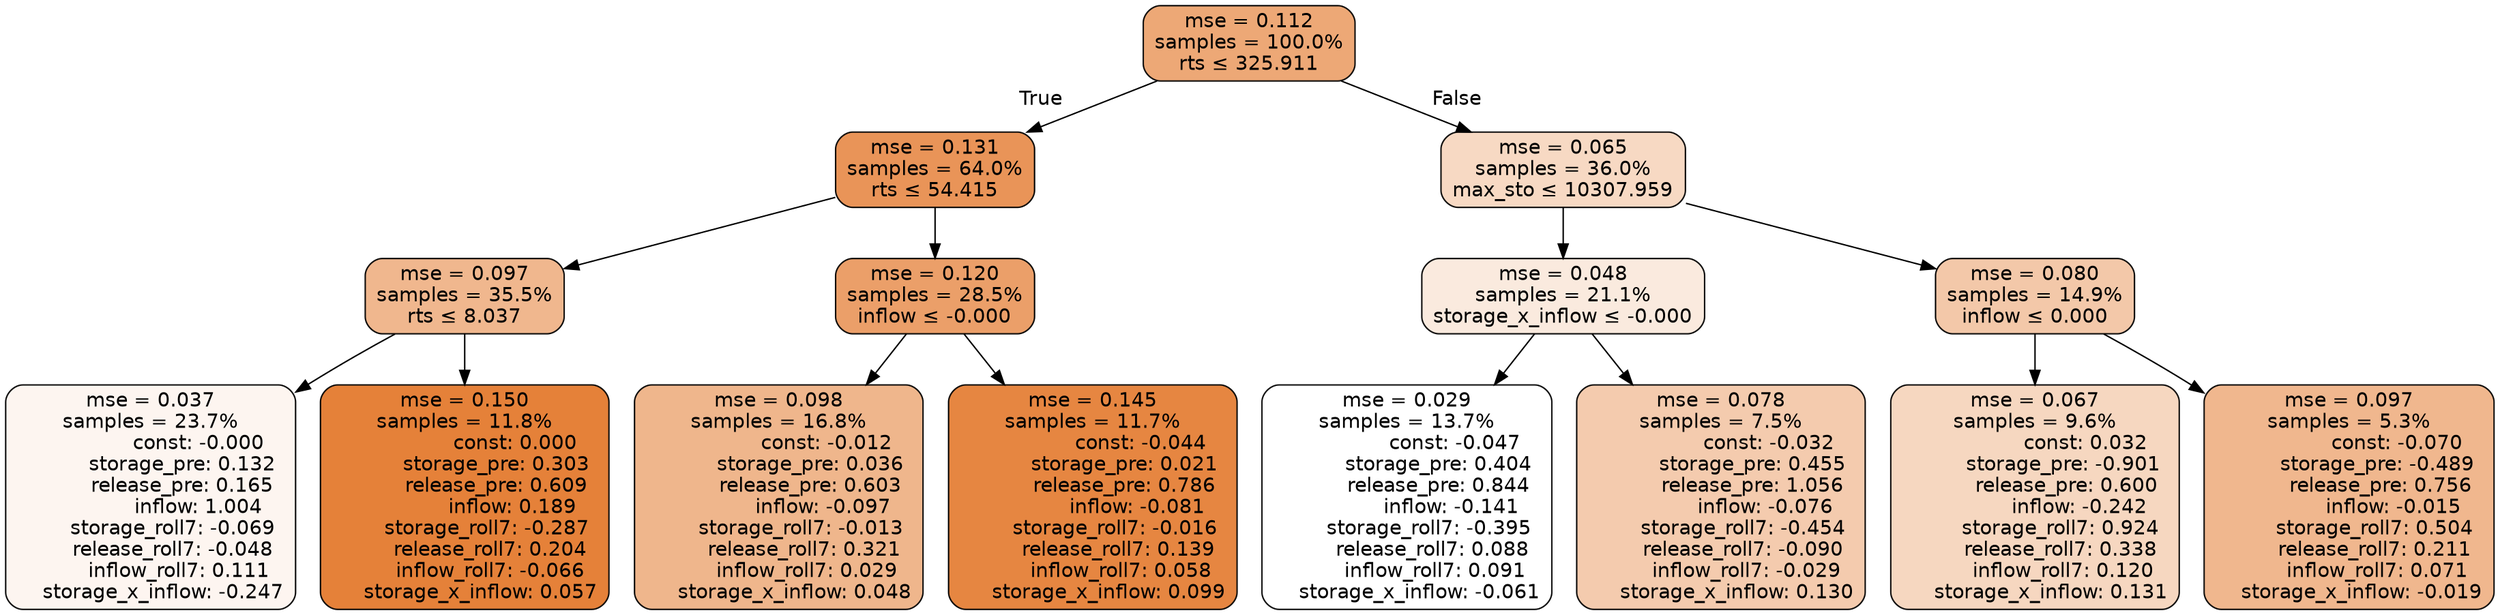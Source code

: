 digraph tree {
bgcolor="transparent"
node [shape=rectangle, style="filled, rounded", color="black", fontname=helvetica] ;
edge [fontname=helvetica] ;
	"0" [label="mse = 0.112
samples = 100.0%
rts &le; 325.911", fillcolor="#eda876"]
	"1" [label="mse = 0.131
samples = 64.0%
rts &le; 54.415", fillcolor="#e99458"]
	"2" [label="mse = 0.097
samples = 35.5%
rts &le; 8.037", fillcolor="#f0b78e"]
	"3" [label="mse = 0.037
samples = 23.7%
               const: -0.000
          storage_pre: 0.132
          release_pre: 0.165
               inflow: 1.004
       storage_roll7: -0.069
       release_roll7: -0.048
         inflow_roll7: 0.111
    storage_x_inflow: -0.247", fillcolor="#fdf5f0"]
	"4" [label="mse = 0.150
samples = 11.8%
                const: 0.000
          storage_pre: 0.303
          release_pre: 0.609
               inflow: 0.189
       storage_roll7: -0.287
        release_roll7: 0.204
        inflow_roll7: -0.066
     storage_x_inflow: 0.057", fillcolor="#e58139"]
	"5" [label="mse = 0.120
samples = 28.5%
inflow &le; -0.000", fillcolor="#eb9f69"]
	"6" [label="mse = 0.098
samples = 16.8%
               const: -0.012
          storage_pre: 0.036
          release_pre: 0.603
              inflow: -0.097
       storage_roll7: -0.013
        release_roll7: 0.321
         inflow_roll7: 0.029
     storage_x_inflow: 0.048", fillcolor="#efb68c"]
	"7" [label="mse = 0.145
samples = 11.7%
               const: -0.044
          storage_pre: 0.021
          release_pre: 0.786
              inflow: -0.081
       storage_roll7: -0.016
        release_roll7: 0.139
         inflow_roll7: 0.058
     storage_x_inflow: 0.099", fillcolor="#e68641"]
	"8" [label="mse = 0.065
samples = 36.0%
max_sto &le; 10307.959", fillcolor="#f7d9c3"]
	"9" [label="mse = 0.048
samples = 21.1%
storage_x_inflow &le; -0.000", fillcolor="#faeade"]
	"10" [label="mse = 0.029
samples = 13.7%
               const: -0.047
          storage_pre: 0.404
          release_pre: 0.844
              inflow: -0.141
       storage_roll7: -0.395
        release_roll7: 0.088
         inflow_roll7: 0.091
    storage_x_inflow: -0.061", fillcolor="#ffffff"]
	"11" [label="mse = 0.078
samples = 7.5%
               const: -0.032
          storage_pre: 0.455
          release_pre: 1.056
              inflow: -0.076
       storage_roll7: -0.454
       release_roll7: -0.090
        inflow_roll7: -0.029
     storage_x_inflow: 0.130", fillcolor="#f4cbae"]
	"12" [label="mse = 0.080
samples = 14.9%
inflow &le; 0.000", fillcolor="#f3c8a9"]
	"13" [label="mse = 0.067
samples = 9.6%
                const: 0.032
         storage_pre: -0.901
          release_pre: 0.600
              inflow: -0.242
        storage_roll7: 0.924
        release_roll7: 0.338
         inflow_roll7: 0.120
     storage_x_inflow: 0.131", fillcolor="#f6d7c0"]
	"14" [label="mse = 0.097
samples = 5.3%
               const: -0.070
         storage_pre: -0.489
          release_pre: 0.756
              inflow: -0.015
        storage_roll7: 0.504
        release_roll7: 0.211
         inflow_roll7: 0.071
    storage_x_inflow: -0.019", fillcolor="#f0b78e"]

	"0" -> "1" [labeldistance=2.5, labelangle=45, headlabel="True"]
	"1" -> "2"
	"2" -> "3"
	"2" -> "4"
	"1" -> "5"
	"5" -> "6"
	"5" -> "7"
	"0" -> "8" [labeldistance=2.5, labelangle=-45, headlabel="False"]
	"8" -> "9"
	"9" -> "10"
	"9" -> "11"
	"8" -> "12"
	"12" -> "13"
	"12" -> "14"
}